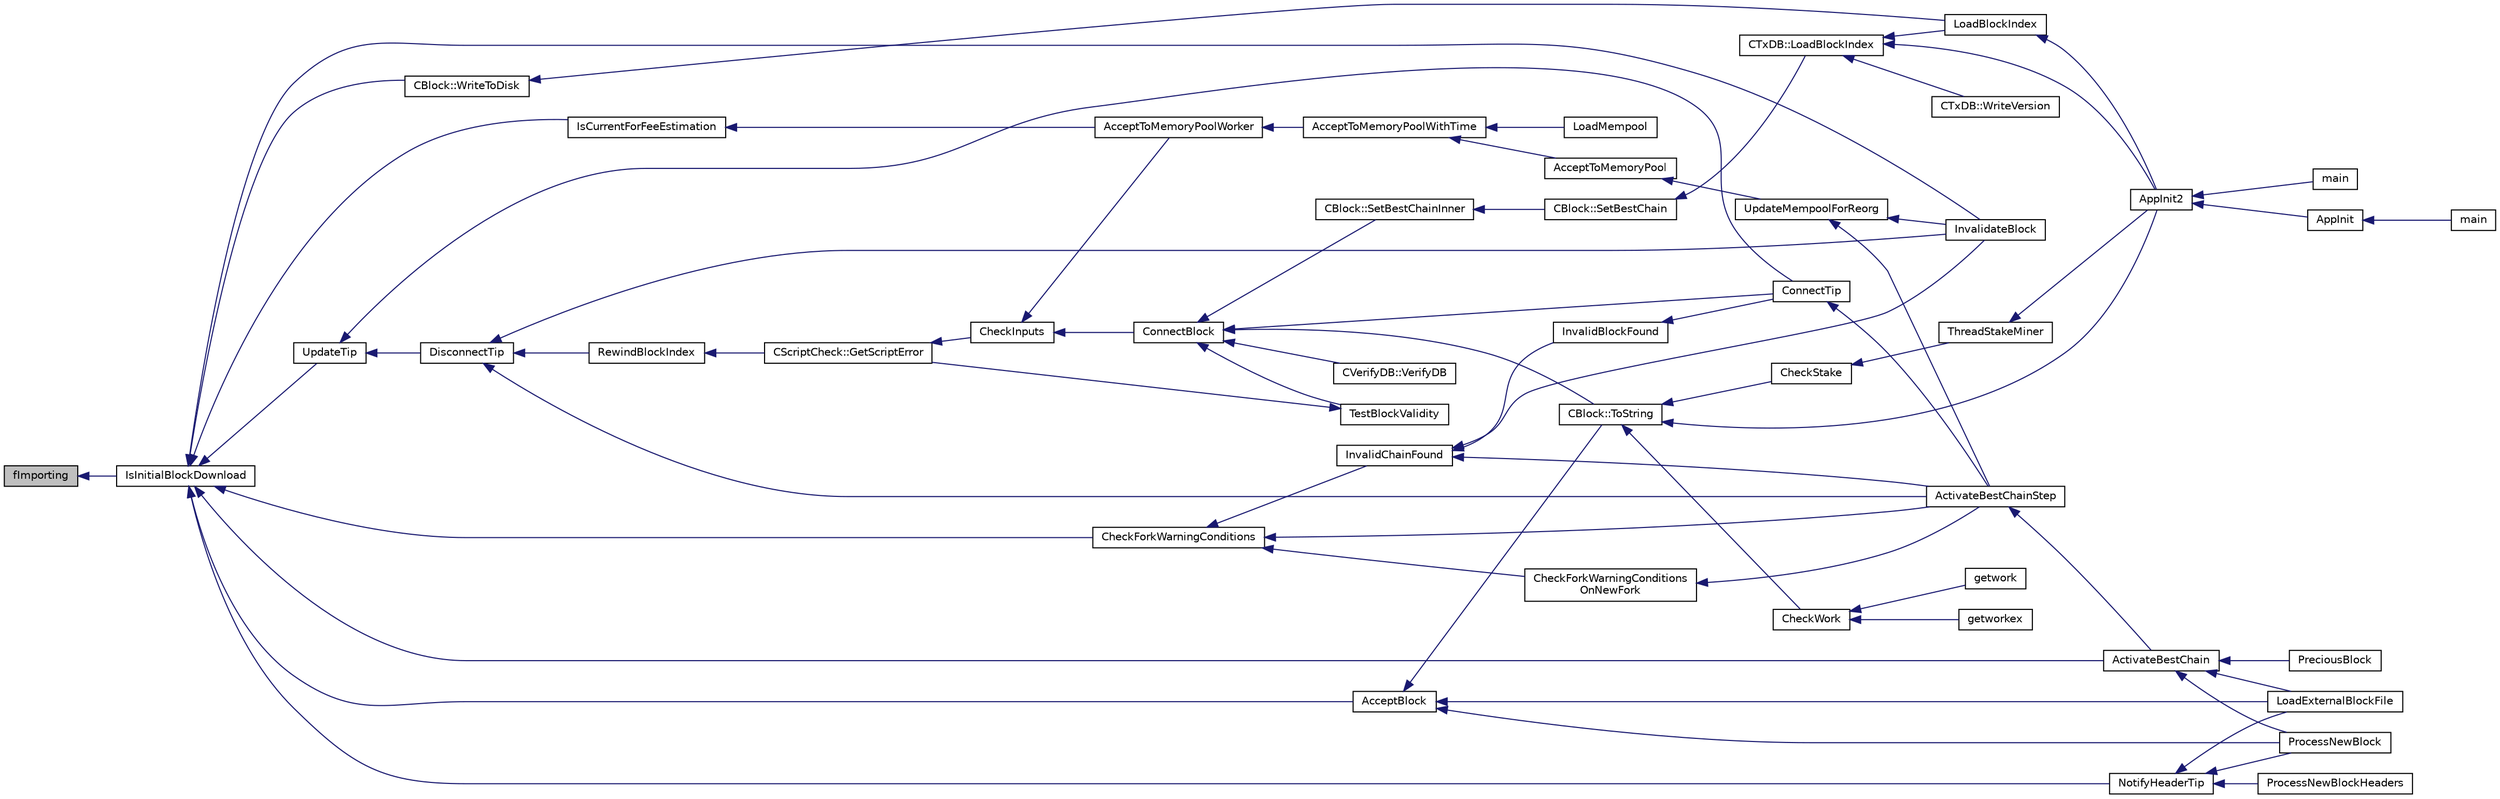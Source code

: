digraph "fImporting"
{
  edge [fontname="Helvetica",fontsize="10",labelfontname="Helvetica",labelfontsize="10"];
  node [fontname="Helvetica",fontsize="10",shape=record];
  rankdir="LR";
  Node2757 [label="fImporting",height=0.2,width=0.4,color="black", fillcolor="grey75", style="filled", fontcolor="black"];
  Node2757 -> Node2758 [dir="back",color="midnightblue",fontsize="10",style="solid",fontname="Helvetica"];
  Node2758 [label="IsInitialBlockDownload",height=0.2,width=0.4,color="black", fillcolor="white", style="filled",URL="$dd/d7d/validation_8cpp.html#a5edcd96316574fd4a7f3ae0922a5cfd6",tooltip="Check whether we are doing an initial block download (synchronizing from disk or network) ..."];
  Node2758 -> Node2759 [dir="back",color="midnightblue",fontsize="10",style="solid",fontname="Helvetica"];
  Node2759 [label="CBlock::WriteToDisk",height=0.2,width=0.4,color="black", fillcolor="white", style="filled",URL="$d3/d51/class_c_block.html#a606df2cab7dc67e5dd11b157d288cf2b"];
  Node2759 -> Node2760 [dir="back",color="midnightblue",fontsize="10",style="solid",fontname="Helvetica"];
  Node2760 [label="LoadBlockIndex",height=0.2,width=0.4,color="black", fillcolor="white", style="filled",URL="$d4/dbf/main_8h.html#a367f303d34b8a5501ac4d77bebab578c"];
  Node2760 -> Node2761 [dir="back",color="midnightblue",fontsize="10",style="solid",fontname="Helvetica"];
  Node2761 [label="AppInit2",height=0.2,width=0.4,color="black", fillcolor="white", style="filled",URL="$d8/dc0/init_8h.html#a1a4c1bfbf6ba1db77e988b89b9cadfd3",tooltip="Initialize ion. "];
  Node2761 -> Node2762 [dir="back",color="midnightblue",fontsize="10",style="solid",fontname="Helvetica"];
  Node2762 [label="AppInit",height=0.2,width=0.4,color="black", fillcolor="white", style="filled",URL="$d4/d35/iond_8cpp.html#ac59316b767e6984e1285f0531275286b"];
  Node2762 -> Node2763 [dir="back",color="midnightblue",fontsize="10",style="solid",fontname="Helvetica"];
  Node2763 [label="main",height=0.2,width=0.4,color="black", fillcolor="white", style="filled",URL="$d4/d35/iond_8cpp.html#a0ddf1224851353fc92bfbff6f499fa97"];
  Node2761 -> Node2764 [dir="back",color="midnightblue",fontsize="10",style="solid",fontname="Helvetica"];
  Node2764 [label="main",height=0.2,width=0.4,color="black", fillcolor="white", style="filled",URL="$d5/d2d/ion_8cpp.html#a0ddf1224851353fc92bfbff6f499fa97"];
  Node2758 -> Node2765 [dir="back",color="midnightblue",fontsize="10",style="solid",fontname="Helvetica"];
  Node2765 [label="IsCurrentForFeeEstimation",height=0.2,width=0.4,color="black", fillcolor="white", style="filled",URL="$dd/d7d/validation_8cpp.html#ae1607adf127df83982532a298fe0a216"];
  Node2765 -> Node2766 [dir="back",color="midnightblue",fontsize="10",style="solid",fontname="Helvetica"];
  Node2766 [label="AcceptToMemoryPoolWorker",height=0.2,width=0.4,color="black", fillcolor="white", style="filled",URL="$dd/d7d/validation_8cpp.html#a274b0623037c72315662a07ecf760176"];
  Node2766 -> Node2767 [dir="back",color="midnightblue",fontsize="10",style="solid",fontname="Helvetica"];
  Node2767 [label="AcceptToMemoryPoolWithTime",height=0.2,width=0.4,color="black", fillcolor="white", style="filled",URL="$dd/d7d/validation_8cpp.html#a7e5d2eb678cdda338b2dc803a2d4999f",tooltip="(try to) add transaction to memory pool with a specified acceptance time "];
  Node2767 -> Node2768 [dir="back",color="midnightblue",fontsize="10",style="solid",fontname="Helvetica"];
  Node2768 [label="AcceptToMemoryPool",height=0.2,width=0.4,color="black", fillcolor="white", style="filled",URL="$db/d38/validation_8h.html#a25cdf856fb2107e0e96fd6bf4c0619cb",tooltip="(try to) add transaction to memory pool plTxnReplaced will be appended to with all transactions repla..."];
  Node2768 -> Node2769 [dir="back",color="midnightblue",fontsize="10",style="solid",fontname="Helvetica"];
  Node2769 [label="UpdateMempoolForReorg",height=0.2,width=0.4,color="black", fillcolor="white", style="filled",URL="$dd/d7d/validation_8cpp.html#aaa1204b724d7b62f09ef22df4c6a592d"];
  Node2769 -> Node2770 [dir="back",color="midnightblue",fontsize="10",style="solid",fontname="Helvetica"];
  Node2770 [label="ActivateBestChainStep",height=0.2,width=0.4,color="black", fillcolor="white", style="filled",URL="$dd/d7d/validation_8cpp.html#a4e2b817360d39dc766271f51fc146c96",tooltip="Try to make some progress towards making pindexMostWork the active block. "];
  Node2770 -> Node2771 [dir="back",color="midnightblue",fontsize="10",style="solid",fontname="Helvetica"];
  Node2771 [label="ActivateBestChain",height=0.2,width=0.4,color="black", fillcolor="white", style="filled",URL="$db/d38/validation_8h.html#a81d9ced51eb72d4df66abddb00318b64",tooltip="Find the best known block, and make it the tip of the block chain. "];
  Node2771 -> Node2772 [dir="back",color="midnightblue",fontsize="10",style="solid",fontname="Helvetica"];
  Node2772 [label="PreciousBlock",height=0.2,width=0.4,color="black", fillcolor="white", style="filled",URL="$db/d38/validation_8h.html#a04e493dc156338a1b2f457f7a7feaaa9",tooltip="Mark a block as precious and reorganize. "];
  Node2771 -> Node2773 [dir="back",color="midnightblue",fontsize="10",style="solid",fontname="Helvetica"];
  Node2773 [label="ProcessNewBlock",height=0.2,width=0.4,color="black", fillcolor="white", style="filled",URL="$db/d38/validation_8h.html#a290fce59049c0951b8eb73f0129bf6f0",tooltip="Process an incoming block. "];
  Node2771 -> Node2774 [dir="back",color="midnightblue",fontsize="10",style="solid",fontname="Helvetica"];
  Node2774 [label="LoadExternalBlockFile",height=0.2,width=0.4,color="black", fillcolor="white", style="filled",URL="$db/d38/validation_8h.html#a2233339a13d09038cf2e46f4d0144be4",tooltip="Import blocks from an external file. "];
  Node2769 -> Node2775 [dir="back",color="midnightblue",fontsize="10",style="solid",fontname="Helvetica"];
  Node2775 [label="InvalidateBlock",height=0.2,width=0.4,color="black", fillcolor="white", style="filled",URL="$db/d38/validation_8h.html#adf70cddb5b3b3218a7f22da08dc4a456",tooltip="Mark a block as invalid. "];
  Node2767 -> Node2776 [dir="back",color="midnightblue",fontsize="10",style="solid",fontname="Helvetica"];
  Node2776 [label="LoadMempool",height=0.2,width=0.4,color="black", fillcolor="white", style="filled",URL="$db/d38/validation_8h.html#adea951730b49ef41e5390df5be8d3f1b",tooltip="Load the mempool from disk. "];
  Node2758 -> Node2777 [dir="back",color="midnightblue",fontsize="10",style="solid",fontname="Helvetica"];
  Node2777 [label="CheckForkWarningConditions",height=0.2,width=0.4,color="black", fillcolor="white", style="filled",URL="$dd/d7d/validation_8cpp.html#acb209b9d0e17f884e1fe6c8ee14ebc79"];
  Node2777 -> Node2778 [dir="back",color="midnightblue",fontsize="10",style="solid",fontname="Helvetica"];
  Node2778 [label="CheckForkWarningConditions\lOnNewFork",height=0.2,width=0.4,color="black", fillcolor="white", style="filled",URL="$dd/d7d/validation_8cpp.html#ae93c8ad45e2ef9438abff483ce5beb23"];
  Node2778 -> Node2770 [dir="back",color="midnightblue",fontsize="10",style="solid",fontname="Helvetica"];
  Node2777 -> Node2779 [dir="back",color="midnightblue",fontsize="10",style="solid",fontname="Helvetica"];
  Node2779 [label="InvalidChainFound",height=0.2,width=0.4,color="black", fillcolor="white", style="filled",URL="$dd/d7d/validation_8cpp.html#a13e27b2736226dd1e1cb3918eeb58153"];
  Node2779 -> Node2780 [dir="back",color="midnightblue",fontsize="10",style="solid",fontname="Helvetica"];
  Node2780 [label="InvalidBlockFound",height=0.2,width=0.4,color="black", fillcolor="white", style="filled",URL="$dd/d7d/validation_8cpp.html#a14223fec767a6dcd89d03fc8aec056f4"];
  Node2780 -> Node2781 [dir="back",color="midnightblue",fontsize="10",style="solid",fontname="Helvetica"];
  Node2781 [label="ConnectTip",height=0.2,width=0.4,color="black", fillcolor="white", style="filled",URL="$dd/d7d/validation_8cpp.html#a6aed3630ddc1f0822daf257250d4799a",tooltip="Connect a new block to chainActive. "];
  Node2781 -> Node2770 [dir="back",color="midnightblue",fontsize="10",style="solid",fontname="Helvetica"];
  Node2779 -> Node2770 [dir="back",color="midnightblue",fontsize="10",style="solid",fontname="Helvetica"];
  Node2779 -> Node2775 [dir="back",color="midnightblue",fontsize="10",style="solid",fontname="Helvetica"];
  Node2777 -> Node2770 [dir="back",color="midnightblue",fontsize="10",style="solid",fontname="Helvetica"];
  Node2758 -> Node2782 [dir="back",color="midnightblue",fontsize="10",style="solid",fontname="Helvetica"];
  Node2782 [label="UpdateTip",height=0.2,width=0.4,color="black", fillcolor="white", style="filled",URL="$dd/d7d/validation_8cpp.html#a58ea59a717507dc67e9e2502d3a5a2b9",tooltip="Update chainActive and related internal data structures. "];
  Node2782 -> Node2783 [dir="back",color="midnightblue",fontsize="10",style="solid",fontname="Helvetica"];
  Node2783 [label="DisconnectTip",height=0.2,width=0.4,color="black", fillcolor="white", style="filled",URL="$dd/d7d/validation_8cpp.html#af22a75696068786d303019f31f29eb9e",tooltip="Disconnect chainActive&#39;s tip. "];
  Node2783 -> Node2770 [dir="back",color="midnightblue",fontsize="10",style="solid",fontname="Helvetica"];
  Node2783 -> Node2775 [dir="back",color="midnightblue",fontsize="10",style="solid",fontname="Helvetica"];
  Node2783 -> Node2784 [dir="back",color="midnightblue",fontsize="10",style="solid",fontname="Helvetica"];
  Node2784 [label="RewindBlockIndex",height=0.2,width=0.4,color="black", fillcolor="white", style="filled",URL="$db/d38/validation_8h.html#a2e51de180124822c526ac8f82777fa32",tooltip="When there are blocks in the active chain with missing data, rewind the chainstate and remove them fr..."];
  Node2784 -> Node2785 [dir="back",color="midnightblue",fontsize="10",style="solid",fontname="Helvetica"];
  Node2785 [label="CScriptCheck::GetScriptError",height=0.2,width=0.4,color="black", fillcolor="white", style="filled",URL="$df/d12/class_c_script_check.html#a1340496c37e521c253606b5957173afd"];
  Node2785 -> Node2786 [dir="back",color="midnightblue",fontsize="10",style="solid",fontname="Helvetica"];
  Node2786 [label="CheckInputs",height=0.2,width=0.4,color="black", fillcolor="white", style="filled",URL="$dd/d7d/validation_8cpp.html#a48897c72856156ef5606fc27fe1954f3",tooltip="Check whether all inputs of this transaction are valid (no double spends, scripts & sigs..."];
  Node2786 -> Node2766 [dir="back",color="midnightblue",fontsize="10",style="solid",fontname="Helvetica"];
  Node2786 -> Node2787 [dir="back",color="midnightblue",fontsize="10",style="solid",fontname="Helvetica"];
  Node2787 [label="ConnectBlock",height=0.2,width=0.4,color="black", fillcolor="white", style="filled",URL="$dd/d7d/validation_8cpp.html#afafbb35ee38b98e832fcb8b159942055",tooltip="Apply the effects of this block (with given index) on the UTXO set represented by coins..."];
  Node2787 -> Node2788 [dir="back",color="midnightblue",fontsize="10",style="solid",fontname="Helvetica"];
  Node2788 [label="CBlock::SetBestChainInner",height=0.2,width=0.4,color="black", fillcolor="white", style="filled",URL="$d3/d51/class_c_block.html#a82c90ccbecf89a38ff56d8429514e2c2"];
  Node2788 -> Node2789 [dir="back",color="midnightblue",fontsize="10",style="solid",fontname="Helvetica"];
  Node2789 [label="CBlock::SetBestChain",height=0.2,width=0.4,color="black", fillcolor="white", style="filled",URL="$d3/d51/class_c_block.html#a6e308b2d75d1cfc4a75eda36feb60ca1"];
  Node2789 -> Node2790 [dir="back",color="midnightblue",fontsize="10",style="solid",fontname="Helvetica"];
  Node2790 [label="CTxDB::LoadBlockIndex",height=0.2,width=0.4,color="black", fillcolor="white", style="filled",URL="$d9/d8d/class_c_tx_d_b.html#abcb9df0821d996f811f6604b452a26a0"];
  Node2790 -> Node2761 [dir="back",color="midnightblue",fontsize="10",style="solid",fontname="Helvetica"];
  Node2790 -> Node2760 [dir="back",color="midnightblue",fontsize="10",style="solid",fontname="Helvetica"];
  Node2790 -> Node2791 [dir="back",color="midnightblue",fontsize="10",style="solid",fontname="Helvetica"];
  Node2791 [label="CTxDB::WriteVersion",height=0.2,width=0.4,color="black", fillcolor="white", style="filled",URL="$d9/d8d/class_c_tx_d_b.html#aa30dbf235b1c229896097e1eb1ea9520"];
  Node2787 -> Node2792 [dir="back",color="midnightblue",fontsize="10",style="solid",fontname="Helvetica"];
  Node2792 [label="CBlock::ToString",height=0.2,width=0.4,color="black", fillcolor="white", style="filled",URL="$d3/d51/class_c_block.html#a0e8a98f10831c00ae76b3a831c4804e5"];
  Node2792 -> Node2761 [dir="back",color="midnightblue",fontsize="10",style="solid",fontname="Helvetica"];
  Node2792 -> Node2793 [dir="back",color="midnightblue",fontsize="10",style="solid",fontname="Helvetica"];
  Node2793 [label="CheckWork",height=0.2,width=0.4,color="black", fillcolor="white", style="filled",URL="$de/d13/miner_8h.html#aadd8a05aa6d8fae1c0f4daa5e971a12a",tooltip="Check mined proof-of-work block. "];
  Node2793 -> Node2794 [dir="back",color="midnightblue",fontsize="10",style="solid",fontname="Helvetica"];
  Node2794 [label="getworkex",height=0.2,width=0.4,color="black", fillcolor="white", style="filled",URL="$d4/ddd/rpcmining_8cpp.html#aa40f86dc468a3f2ef4a3bba99e20a069"];
  Node2793 -> Node2795 [dir="back",color="midnightblue",fontsize="10",style="solid",fontname="Helvetica"];
  Node2795 [label="getwork",height=0.2,width=0.4,color="black", fillcolor="white", style="filled",URL="$d4/ddd/rpcmining_8cpp.html#a356be62c93d38267a7da9e1cb644d547"];
  Node2792 -> Node2796 [dir="back",color="midnightblue",fontsize="10",style="solid",fontname="Helvetica"];
  Node2796 [label="CheckStake",height=0.2,width=0.4,color="black", fillcolor="white", style="filled",URL="$de/d13/miner_8h.html#a68be4bcfa03b86095641eac5ca996fed",tooltip="Check mined proof-of-stake block. "];
  Node2796 -> Node2797 [dir="back",color="midnightblue",fontsize="10",style="solid",fontname="Helvetica"];
  Node2797 [label="ThreadStakeMiner",height=0.2,width=0.4,color="black", fillcolor="white", style="filled",URL="$d6/de3/miner_8cpp.html#a31faece5ef0e403969b3d3debd79b352"];
  Node2797 -> Node2761 [dir="back",color="midnightblue",fontsize="10",style="solid",fontname="Helvetica"];
  Node2787 -> Node2781 [dir="back",color="midnightblue",fontsize="10",style="solid",fontname="Helvetica"];
  Node2787 -> Node2798 [dir="back",color="midnightblue",fontsize="10",style="solid",fontname="Helvetica"];
  Node2798 [label="TestBlockValidity",height=0.2,width=0.4,color="black", fillcolor="white", style="filled",URL="$db/d38/validation_8h.html#a12c39e969c9077605ae8a91730fb78d3",tooltip="Check a block is completely valid from start to finish (only works on top of our current best block..."];
  Node2798 -> Node2785 [dir="back",color="midnightblue",fontsize="10",style="solid",fontname="Helvetica"];
  Node2787 -> Node2799 [dir="back",color="midnightblue",fontsize="10",style="solid",fontname="Helvetica"];
  Node2799 [label="CVerifyDB::VerifyDB",height=0.2,width=0.4,color="black", fillcolor="white", style="filled",URL="$d7/da0/class_c_verify_d_b.html#af12e07230f20d23cf01d417d0e785c49"];
  Node2782 -> Node2781 [dir="back",color="midnightblue",fontsize="10",style="solid",fontname="Helvetica"];
  Node2758 -> Node2800 [dir="back",color="midnightblue",fontsize="10",style="solid",fontname="Helvetica"];
  Node2800 [label="NotifyHeaderTip",height=0.2,width=0.4,color="black", fillcolor="white", style="filled",URL="$dd/d7d/validation_8cpp.html#aa1fe76c38f04f52c1430beb340d218b8"];
  Node2800 -> Node2801 [dir="back",color="midnightblue",fontsize="10",style="solid",fontname="Helvetica"];
  Node2801 [label="ProcessNewBlockHeaders",height=0.2,width=0.4,color="black", fillcolor="white", style="filled",URL="$db/d38/validation_8h.html#a477cb57169aa4238b9b5a4bb4d9e33a9",tooltip="Process incoming block headers. "];
  Node2800 -> Node2773 [dir="back",color="midnightblue",fontsize="10",style="solid",fontname="Helvetica"];
  Node2800 -> Node2774 [dir="back",color="midnightblue",fontsize="10",style="solid",fontname="Helvetica"];
  Node2758 -> Node2771 [dir="back",color="midnightblue",fontsize="10",style="solid",fontname="Helvetica"];
  Node2758 -> Node2775 [dir="back",color="midnightblue",fontsize="10",style="solid",fontname="Helvetica"];
  Node2758 -> Node2802 [dir="back",color="midnightblue",fontsize="10",style="solid",fontname="Helvetica"];
  Node2802 [label="AcceptBlock",height=0.2,width=0.4,color="black", fillcolor="white", style="filled",URL="$dd/d7d/validation_8cpp.html#aaa7054d6767ac72da76062adba62e296",tooltip="Store block on disk. "];
  Node2802 -> Node2792 [dir="back",color="midnightblue",fontsize="10",style="solid",fontname="Helvetica"];
  Node2802 -> Node2773 [dir="back",color="midnightblue",fontsize="10",style="solid",fontname="Helvetica"];
  Node2802 -> Node2774 [dir="back",color="midnightblue",fontsize="10",style="solid",fontname="Helvetica"];
}
